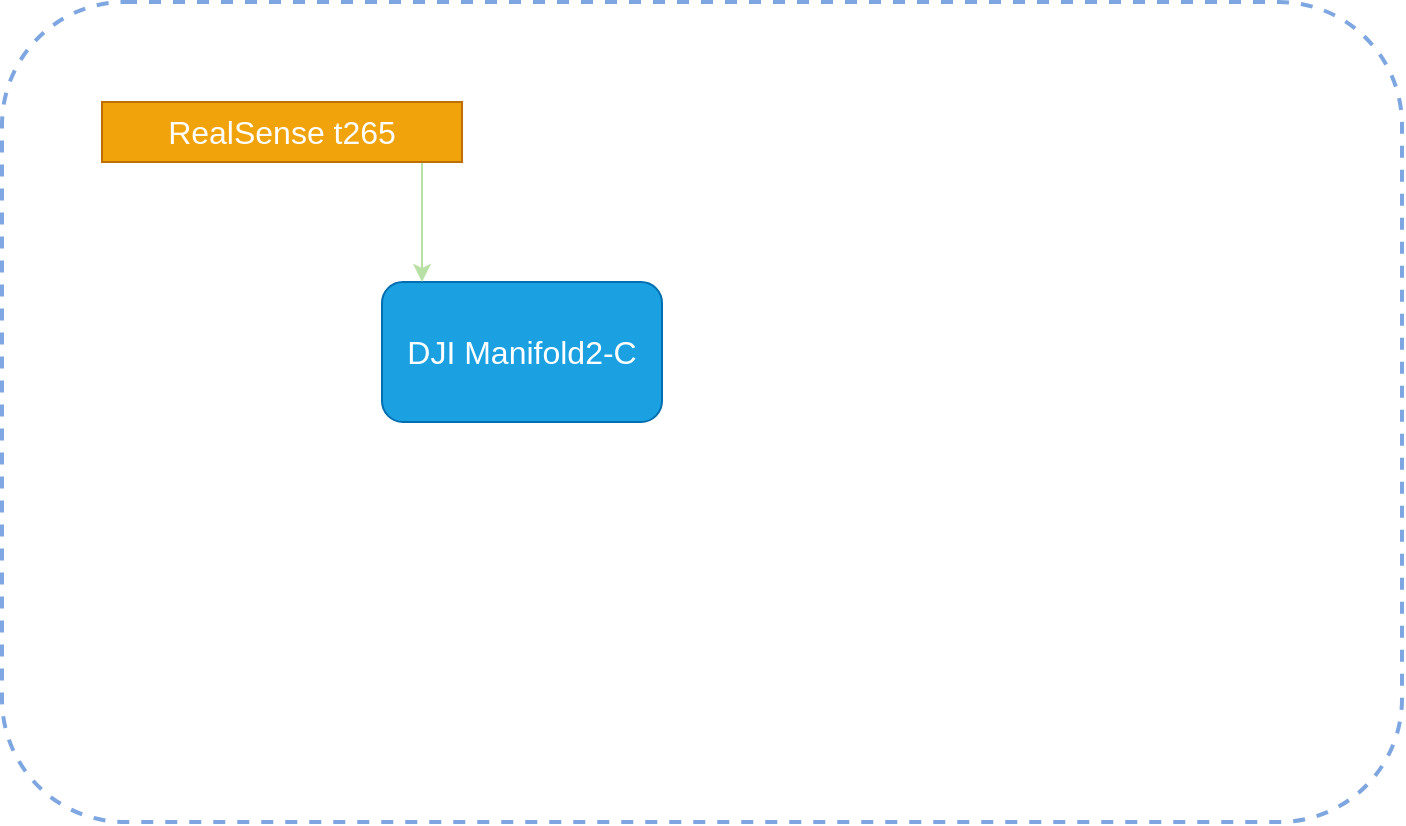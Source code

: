 <mxfile version="17.1.2" type="github">
  <diagram id="yomELMWYeyq5N0NG1Ylf" name="Page-1">
    <mxGraphModel dx="1038" dy="585" grid="1" gridSize="10" guides="1" tooltips="1" connect="1" arrows="1" fold="1" page="1" pageScale="1" pageWidth="827" pageHeight="1169" math="0" shadow="0">
      <root>
        <mxCell id="0" />
        <mxCell id="1" parent="0" />
        <mxCell id="0zzU7V9C4Hx5fTkg0NLd-1" value="DJI Manifold2-C" style="rounded=1;whiteSpace=wrap;html=1;fillColor=#1ba1e2;strokeColor=#006EAF;horizontal=1;fontSize=16;fontColor=#ffffff;" vertex="1" parent="1">
          <mxGeometry x="230" y="190" width="140" height="70" as="geometry" />
        </mxCell>
        <mxCell id="0zzU7V9C4Hx5fTkg0NLd-3" style="edgeStyle=orthogonalEdgeStyle;rounded=0;orthogonalLoop=1;jettySize=auto;html=1;fontSize=16;fontColor=#FFFFFF;strokeColor=#B9E0A5;" edge="1" parent="1" source="0zzU7V9C4Hx5fTkg0NLd-2">
          <mxGeometry relative="1" as="geometry">
            <mxPoint x="250" y="190" as="targetPoint" />
            <Array as="points">
              <mxPoint x="250" y="190" />
            </Array>
          </mxGeometry>
        </mxCell>
        <mxCell id="0zzU7V9C4Hx5fTkg0NLd-2" value="RealSense t265" style="rounded=0;whiteSpace=wrap;html=1;fontSize=16;fontColor=#FFFFFF;fillColor=#f0a30a;strokeColor=#BD7000;" vertex="1" parent="1">
          <mxGeometry x="90" y="100" width="180" height="30" as="geometry" />
        </mxCell>
        <mxCell id="0zzU7V9C4Hx5fTkg0NLd-8" value="" style="rounded=1;whiteSpace=wrap;html=1;fontSize=16;fontColor=#FFFFFF;fillColor=none;gradientColor=#ffffff;dashed=1;strokeWidth=2;strokeColor=#7EA6E0;" vertex="1" parent="1">
          <mxGeometry x="40" y="50" width="700" height="410" as="geometry" />
        </mxCell>
      </root>
    </mxGraphModel>
  </diagram>
</mxfile>
